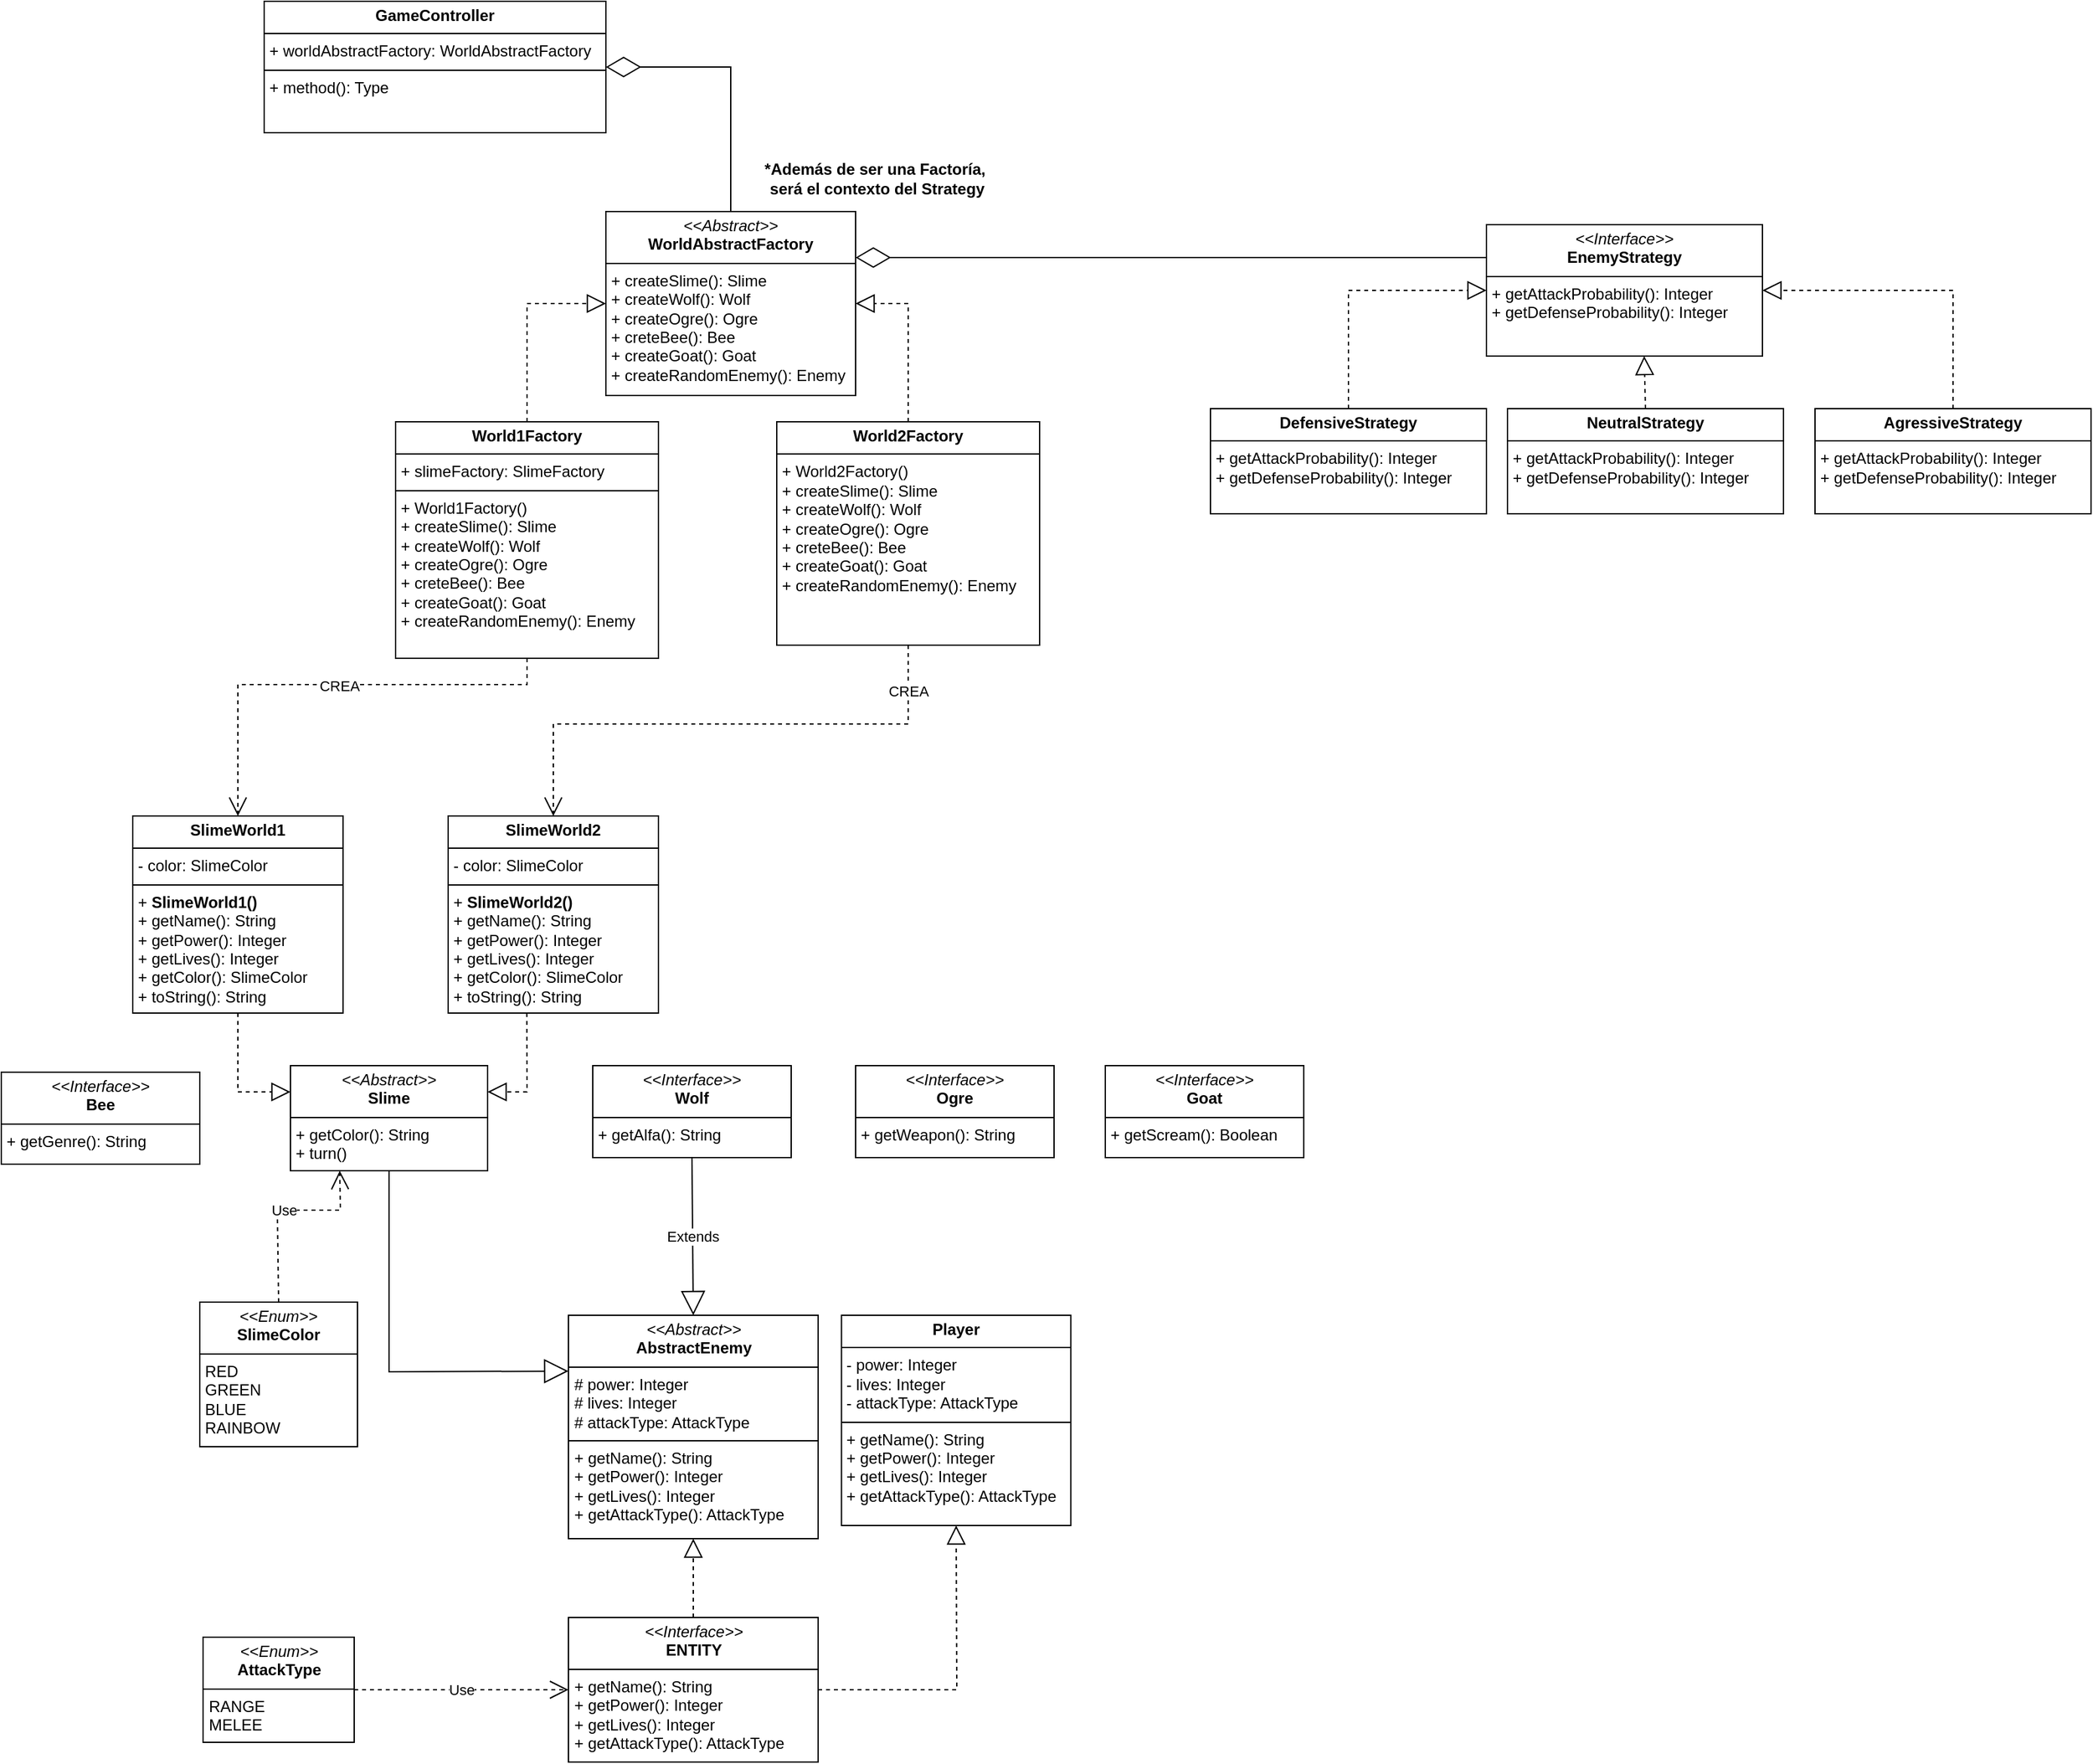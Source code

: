 <mxfile version="24.2.2" type="device">
  <diagram id="C5RBs43oDa-KdzZeNtuy" name="Page-1">
    <mxGraphModel dx="2390" dy="1388" grid="1" gridSize="10" guides="1" tooltips="1" connect="1" arrows="1" fold="1" page="1" pageScale="1" pageWidth="827" pageHeight="1169" math="0" shadow="0">
      <root>
        <mxCell id="WIyWlLk6GJQsqaUBKTNV-0" />
        <mxCell id="WIyWlLk6GJQsqaUBKTNV-1" parent="WIyWlLk6GJQsqaUBKTNV-0" />
        <mxCell id="h7VzVAKM7qoOcqU1yWMS-0" value="&lt;p style=&quot;margin:0px;margin-top:4px;text-align:center;&quot;&gt;&lt;b&gt;GameController&lt;/b&gt;&lt;/p&gt;&lt;hr size=&quot;1&quot; style=&quot;border-style:solid;&quot;&gt;&lt;p style=&quot;margin:0px;margin-left:4px;&quot;&gt;+ worldAbstractFactory: WorldAbstractFactory&lt;/p&gt;&lt;hr size=&quot;1&quot; style=&quot;border-style:solid;&quot;&gt;&lt;p style=&quot;margin:0px;margin-left:4px;&quot;&gt;+ method(): Type&lt;/p&gt;" style="verticalAlign=top;align=left;overflow=fill;html=1;whiteSpace=wrap;" parent="WIyWlLk6GJQsqaUBKTNV-1" vertex="1">
          <mxGeometry x="250" y="50" width="260" height="100" as="geometry" />
        </mxCell>
        <mxCell id="h7VzVAKM7qoOcqU1yWMS-2" value="&lt;p style=&quot;margin:0px;margin-top:4px;text-align:center;&quot;&gt;&lt;i&gt;&amp;lt;&amp;lt;Abstract&amp;gt;&amp;gt;&lt;/i&gt;&lt;br&gt;&lt;b&gt;WorldAbstractFactory&lt;/b&gt;&lt;/p&gt;&lt;hr size=&quot;1&quot; style=&quot;border-style:solid;&quot;&gt;&lt;p style=&quot;margin:0px;margin-left:4px;&quot;&gt;&lt;/p&gt;&lt;p style=&quot;margin: 0px 0px 0px 4px;&quot;&gt;+ createSlime(): Slime&lt;/p&gt;&lt;p style=&quot;margin: 0px 0px 0px 4px;&quot;&gt;+ createWolf(): Wolf&lt;/p&gt;&lt;p style=&quot;margin: 0px 0px 0px 4px;&quot;&gt;+ createOgre(): Ogre&lt;/p&gt;&lt;p style=&quot;margin: 0px 0px 0px 4px;&quot;&gt;+ creteBee(): Bee&lt;/p&gt;&lt;p style=&quot;margin: 0px 0px 0px 4px;&quot;&gt;+ createGoat(): Goat&lt;br&gt;&lt;/p&gt;&lt;p style=&quot;margin: 0px 0px 0px 4px;&quot;&gt;+ createRandomEnemy(): Enemy&lt;/p&gt;" style="verticalAlign=top;align=left;overflow=fill;html=1;whiteSpace=wrap;" parent="WIyWlLk6GJQsqaUBKTNV-1" vertex="1">
          <mxGeometry x="510" y="210" width="190" height="140" as="geometry" />
        </mxCell>
        <mxCell id="h7VzVAKM7qoOcqU1yWMS-4" value="" style="endArrow=diamondThin;endFill=0;endSize=24;html=1;rounded=0;entryX=1;entryY=0.5;entryDx=0;entryDy=0;exitX=0.5;exitY=0;exitDx=0;exitDy=0;" parent="WIyWlLk6GJQsqaUBKTNV-1" source="h7VzVAKM7qoOcqU1yWMS-2" target="h7VzVAKM7qoOcqU1yWMS-0" edge="1">
          <mxGeometry width="160" relative="1" as="geometry">
            <mxPoint x="620" y="220" as="sourcePoint" />
            <mxPoint x="709" y="120" as="targetPoint" />
            <Array as="points">
              <mxPoint x="605" y="100" />
            </Array>
          </mxGeometry>
        </mxCell>
        <mxCell id="h7VzVAKM7qoOcqU1yWMS-5" value="&lt;p style=&quot;margin:0px;margin-top:4px;text-align:center;&quot;&gt;&lt;b&gt;World1Factory&lt;/b&gt;&lt;/p&gt;&lt;hr size=&quot;1&quot; style=&quot;border-style:solid;&quot;&gt;&lt;p style=&quot;margin:0px;margin-left:4px;&quot;&gt;&lt;span style=&quot;background-color: initial;&quot;&gt;+ slimeFactory: SlimeFactory&lt;/span&gt;&lt;br&gt;&lt;/p&gt;&lt;hr size=&quot;1&quot; style=&quot;border-style:solid;&quot;&gt;&lt;p style=&quot;margin:0px;margin-left:4px;&quot;&gt;+ World1Factory()&lt;br&gt;&lt;/p&gt;&lt;p style=&quot;margin:0px;margin-left:4px;&quot;&gt;+ createSlime(): Slime&lt;/p&gt;&lt;p style=&quot;margin:0px;margin-left:4px;&quot;&gt;+ createWolf(): Wolf&lt;/p&gt;&lt;p style=&quot;margin:0px;margin-left:4px;&quot;&gt;+ createOgre(): Ogre&lt;/p&gt;&lt;p style=&quot;margin:0px;margin-left:4px;&quot;&gt;+ creteBee(): Bee&lt;/p&gt;&lt;p style=&quot;margin:0px;margin-left:4px;&quot;&gt;+ createGoat(): Goat&lt;br&gt;&lt;/p&gt;&lt;p style=&quot;margin:0px;margin-left:4px;&quot;&gt;+ createRandomEnemy(): Enemy&lt;/p&gt;" style="verticalAlign=top;align=left;overflow=fill;html=1;whiteSpace=wrap;" parent="WIyWlLk6GJQsqaUBKTNV-1" vertex="1">
          <mxGeometry x="350" y="370" width="200" height="180" as="geometry" />
        </mxCell>
        <mxCell id="h7VzVAKM7qoOcqU1yWMS-7" value="" style="endArrow=block;dashed=1;endFill=0;endSize=12;html=1;rounded=0;entryX=0;entryY=0.5;entryDx=0;entryDy=0;exitX=0.5;exitY=0;exitDx=0;exitDy=0;" parent="WIyWlLk6GJQsqaUBKTNV-1" source="h7VzVAKM7qoOcqU1yWMS-5" target="h7VzVAKM7qoOcqU1yWMS-2" edge="1">
          <mxGeometry width="160" relative="1" as="geometry">
            <mxPoint x="330" y="400" as="sourcePoint" />
            <mxPoint x="490" y="400" as="targetPoint" />
            <Array as="points">
              <mxPoint x="450" y="280" />
            </Array>
          </mxGeometry>
        </mxCell>
        <mxCell id="h7VzVAKM7qoOcqU1yWMS-8" value="" style="endArrow=block;dashed=1;endFill=0;endSize=12;html=1;rounded=0;entryX=1;entryY=0.5;entryDx=0;entryDy=0;exitX=0.5;exitY=0;exitDx=0;exitDy=0;" parent="WIyWlLk6GJQsqaUBKTNV-1" source="h7VzVAKM7qoOcqU1yWMS-9" target="h7VzVAKM7qoOcqU1yWMS-2" edge="1">
          <mxGeometry width="160" relative="1" as="geometry">
            <mxPoint x="740" y="420" as="sourcePoint" />
            <mxPoint x="790" y="270" as="targetPoint" />
            <Array as="points">
              <mxPoint x="740" y="280" />
            </Array>
          </mxGeometry>
        </mxCell>
        <mxCell id="h7VzVAKM7qoOcqU1yWMS-9" value="&lt;p style=&quot;margin:0px;margin-top:4px;text-align:center;&quot;&gt;&lt;b&gt;World2Factory&lt;/b&gt;&lt;/p&gt;&lt;hr size=&quot;1&quot; style=&quot;border-style:solid;&quot;&gt;&lt;p style=&quot;margin:0px;margin-left:4px;&quot;&gt;&lt;/p&gt;&lt;p style=&quot;margin:0px;margin-left:4px;&quot;&gt;+ World2Factory()&lt;br&gt;&lt;/p&gt;&lt;p style=&quot;margin:0px;margin-left:4px;&quot;&gt;+ createSlime(): Slime&lt;/p&gt;&lt;p style=&quot;margin:0px;margin-left:4px;&quot;&gt;+ createWolf(): Wolf&lt;/p&gt;&lt;p style=&quot;margin:0px;margin-left:4px;&quot;&gt;+ createOgre(): Ogre&lt;/p&gt;&lt;p style=&quot;margin:0px;margin-left:4px;&quot;&gt;+ creteBee(): Bee&lt;/p&gt;&lt;p style=&quot;margin:0px;margin-left:4px;&quot;&gt;+ createGoat(): Goat&lt;br&gt;&lt;/p&gt;&lt;p style=&quot;margin:0px;margin-left:4px;&quot;&gt;+ createRandomEnemy(): Enemy&lt;/p&gt;" style="verticalAlign=top;align=left;overflow=fill;html=1;whiteSpace=wrap;" parent="WIyWlLk6GJQsqaUBKTNV-1" vertex="1">
          <mxGeometry x="640" y="370" width="200" height="170" as="geometry" />
        </mxCell>
        <mxCell id="h7VzVAKM7qoOcqU1yWMS-10" value="" style="endArrow=open;endSize=12;dashed=1;html=1;rounded=0;exitX=0.5;exitY=1;exitDx=0;exitDy=0;entryX=0.5;entryY=0;entryDx=0;entryDy=0;" parent="WIyWlLk6GJQsqaUBKTNV-1" source="h7VzVAKM7qoOcqU1yWMS-5" target="h7VzVAKM7qoOcqU1yWMS-25" edge="1">
          <mxGeometry width="160" relative="1" as="geometry">
            <mxPoint x="464" y="610" as="sourcePoint" />
            <mxPoint x="510.0" y="610" as="targetPoint" />
            <Array as="points">
              <mxPoint x="450" y="570" />
              <mxPoint x="230" y="570" />
            </Array>
          </mxGeometry>
        </mxCell>
        <mxCell id="h7VzVAKM7qoOcqU1yWMS-45" value="CREA" style="edgeLabel;html=1;align=center;verticalAlign=middle;resizable=0;points=[];" parent="h7VzVAKM7qoOcqU1yWMS-10" vertex="1" connectable="0">
          <mxGeometry x="-0.038" y="1" relative="1" as="geometry">
            <mxPoint as="offset" />
          </mxGeometry>
        </mxCell>
        <mxCell id="h7VzVAKM7qoOcqU1yWMS-11" value="*Además de ser una Factoría,&amp;nbsp;&lt;div&gt;será el contexto del Strategy&lt;/div&gt;" style="text;align=center;fontStyle=1;verticalAlign=middle;spacingLeft=3;spacingRight=3;strokeColor=none;rotatable=0;points=[[0,0.5],[1,0.5]];portConstraint=eastwest;html=1;" parent="WIyWlLk6GJQsqaUBKTNV-1" vertex="1">
          <mxGeometry x="651" y="170" width="130" height="30" as="geometry" />
        </mxCell>
        <mxCell id="h7VzVAKM7qoOcqU1yWMS-12" value="" style="endArrow=open;endSize=12;dashed=1;html=1;rounded=0;exitX=0.5;exitY=1;exitDx=0;exitDy=0;entryX=0.5;entryY=0;entryDx=0;entryDy=0;" parent="WIyWlLk6GJQsqaUBKTNV-1" source="h7VzVAKM7qoOcqU1yWMS-9" target="h7VzVAKM7qoOcqU1yWMS-26" edge="1">
          <mxGeometry width="160" relative="1" as="geometry">
            <mxPoint x="760" y="550" as="sourcePoint" />
            <mxPoint x="700.0" y="610" as="targetPoint" />
            <Array as="points">
              <mxPoint x="740" y="600" />
              <mxPoint x="470" y="600" />
            </Array>
          </mxGeometry>
        </mxCell>
        <mxCell id="h7VzVAKM7qoOcqU1yWMS-44" value="CREA" style="edgeLabel;html=1;align=center;verticalAlign=middle;resizable=0;points=[];" parent="h7VzVAKM7qoOcqU1yWMS-12" vertex="1" connectable="0">
          <mxGeometry x="-0.825" relative="1" as="geometry">
            <mxPoint as="offset" />
          </mxGeometry>
        </mxCell>
        <mxCell id="h7VzVAKM7qoOcqU1yWMS-18" value="&lt;p style=&quot;margin:0px;margin-top:4px;text-align:center;&quot;&gt;&lt;i&gt;&amp;lt;&amp;lt;Abstract&amp;gt;&amp;gt;&lt;/i&gt;&lt;br&gt;&lt;b&gt;Slime&lt;/b&gt;&lt;/p&gt;&lt;hr size=&quot;1&quot; style=&quot;border-style:solid;&quot;&gt;&lt;p style=&quot;margin:0px;margin-left:4px;&quot;&gt;&lt;/p&gt;&lt;p style=&quot;margin:0px;margin-left:4px;&quot;&gt;+ getColor(): String&lt;/p&gt;&lt;p style=&quot;margin:0px;margin-left:4px;&quot;&gt;+ turn()&lt;/p&gt;" style="verticalAlign=top;align=left;overflow=fill;html=1;whiteSpace=wrap;" parent="WIyWlLk6GJQsqaUBKTNV-1" vertex="1">
          <mxGeometry x="270" y="860" width="150" height="80" as="geometry" />
        </mxCell>
        <mxCell id="h7VzVAKM7qoOcqU1yWMS-19" value="&lt;p style=&quot;margin:0px;margin-top:4px;text-align:center;&quot;&gt;&lt;i&gt;&amp;lt;&amp;lt;Interface&amp;gt;&amp;gt;&lt;/i&gt;&lt;br&gt;&lt;b&gt;Wolf&lt;/b&gt;&lt;/p&gt;&lt;hr size=&quot;1&quot; style=&quot;border-style:solid;&quot;&gt;&lt;p style=&quot;margin:0px;margin-left:4px;&quot;&gt;&lt;/p&gt;&lt;p style=&quot;margin:0px;margin-left:4px;&quot;&gt;+ getAlfa(): String&lt;/p&gt;" style="verticalAlign=top;align=left;overflow=fill;html=1;whiteSpace=wrap;" parent="WIyWlLk6GJQsqaUBKTNV-1" vertex="1">
          <mxGeometry x="500" y="860" width="151" height="70" as="geometry" />
        </mxCell>
        <mxCell id="h7VzVAKM7qoOcqU1yWMS-20" value="&lt;p style=&quot;margin:0px;margin-top:4px;text-align:center;&quot;&gt;&lt;i&gt;&amp;lt;&amp;lt;Interface&amp;gt;&amp;gt;&lt;/i&gt;&lt;br&gt;&lt;b&gt;Ogre&lt;/b&gt;&lt;/p&gt;&lt;hr size=&quot;1&quot; style=&quot;border-style:solid;&quot;&gt;&lt;p style=&quot;margin:0px;margin-left:4px;&quot;&gt;&lt;/p&gt;&lt;p style=&quot;margin:0px;margin-left:4px;&quot;&gt;+ getWeapon(): String&lt;/p&gt;" style="verticalAlign=top;align=left;overflow=fill;html=1;whiteSpace=wrap;" parent="WIyWlLk6GJQsqaUBKTNV-1" vertex="1">
          <mxGeometry x="700" y="860" width="151" height="70" as="geometry" />
        </mxCell>
        <mxCell id="h7VzVAKM7qoOcqU1yWMS-21" value="&lt;p style=&quot;margin:0px;margin-top:4px;text-align:center;&quot;&gt;&lt;i&gt;&amp;lt;&amp;lt;Interface&amp;gt;&amp;gt;&lt;/i&gt;&lt;br&gt;&lt;b&gt;Bee&lt;/b&gt;&lt;/p&gt;&lt;hr size=&quot;1&quot; style=&quot;border-style:solid;&quot;&gt;&lt;p style=&quot;margin:0px;margin-left:4px;&quot;&gt;&lt;/p&gt;&lt;p style=&quot;margin:0px;margin-left:4px;&quot;&gt;+ getGenre(): String&lt;/p&gt;" style="verticalAlign=top;align=left;overflow=fill;html=1;whiteSpace=wrap;" parent="WIyWlLk6GJQsqaUBKTNV-1" vertex="1">
          <mxGeometry x="50" y="865" width="151" height="70" as="geometry" />
        </mxCell>
        <mxCell id="h7VzVAKM7qoOcqU1yWMS-22" value="&lt;p style=&quot;margin:0px;margin-top:4px;text-align:center;&quot;&gt;&lt;i&gt;&amp;lt;&amp;lt;Interface&amp;gt;&amp;gt;&lt;/i&gt;&lt;br&gt;&lt;b&gt;Goat&lt;/b&gt;&lt;/p&gt;&lt;hr size=&quot;1&quot; style=&quot;border-style:solid;&quot;&gt;&lt;p style=&quot;margin:0px;margin-left:4px;&quot;&gt;&lt;/p&gt;&lt;p style=&quot;margin:0px;margin-left:4px;&quot;&gt;+ getScream(): Boolean&lt;/p&gt;" style="verticalAlign=top;align=left;overflow=fill;html=1;whiteSpace=wrap;" parent="WIyWlLk6GJQsqaUBKTNV-1" vertex="1">
          <mxGeometry x="890" y="860" width="151" height="70" as="geometry" />
        </mxCell>
        <mxCell id="h7VzVAKM7qoOcqU1yWMS-23" value="" style="endArrow=block;endSize=16;endFill=0;html=1;rounded=0;entryX=0;entryY=0.25;entryDx=0;entryDy=0;exitX=0.5;exitY=1;exitDx=0;exitDy=0;" parent="WIyWlLk6GJQsqaUBKTNV-1" source="h7VzVAKM7qoOcqU1yWMS-18" target="h7VzVAKM7qoOcqU1yWMS-40" edge="1">
          <mxGeometry width="160" relative="1" as="geometry">
            <mxPoint x="404" y="1410" as="sourcePoint" />
            <mxPoint x="524" y="1460" as="targetPoint" />
            <Array as="points">
              <mxPoint x="345" y="1093" />
            </Array>
          </mxGeometry>
        </mxCell>
        <mxCell id="h7VzVAKM7qoOcqU1yWMS-25" value="&lt;p style=&quot;margin:0px;margin-top:4px;text-align:center;&quot;&gt;&lt;b&gt;SlimeWorld1&lt;/b&gt;&lt;/p&gt;&lt;hr size=&quot;1&quot; style=&quot;border-style:solid;&quot;&gt;&lt;p style=&quot;margin:0px;margin-left:4px;&quot;&gt;- color: SlimeColor&lt;/p&gt;&lt;hr size=&quot;1&quot; style=&quot;border-style:solid;&quot;&gt;&lt;p style=&quot;margin:0px;margin-left:4px;&quot;&gt;+&amp;nbsp;&lt;b style=&quot;background-color: initial; text-align: center;&quot;&gt;SlimeWorld1()&lt;/b&gt;&lt;/p&gt;&lt;p style=&quot;margin:0px;margin-left:4px;&quot;&gt;+ getName(): String&lt;/p&gt;&lt;p style=&quot;margin:0px;margin-left:4px;&quot;&gt;+ getPower(): Integer&lt;/p&gt;&lt;p style=&quot;margin:0px;margin-left:4px;&quot;&gt;+ getLives(): Integer&lt;/p&gt;&lt;p style=&quot;margin:0px;margin-left:4px;&quot;&gt;+ getColor(): SlimeColor&lt;/p&gt;&lt;p style=&quot;margin:0px;margin-left:4px;&quot;&gt;+ toString(): String&lt;/p&gt;" style="verticalAlign=top;align=left;overflow=fill;html=1;whiteSpace=wrap;" parent="WIyWlLk6GJQsqaUBKTNV-1" vertex="1">
          <mxGeometry x="150" y="670" width="160" height="150" as="geometry" />
        </mxCell>
        <mxCell id="h7VzVAKM7qoOcqU1yWMS-26" value="&lt;p style=&quot;margin:0px;margin-top:4px;text-align:center;&quot;&gt;&lt;b&gt;SlimeWorld2&lt;/b&gt;&lt;/p&gt;&lt;hr size=&quot;1&quot; style=&quot;border-style:solid;&quot;&gt;&lt;p style=&quot;margin:0px;margin-left:4px;&quot;&gt;- color: SlimeColor&lt;/p&gt;&lt;hr size=&quot;1&quot; style=&quot;border-style:solid;&quot;&gt;&lt;p style=&quot;margin:0px;margin-left:4px;&quot;&gt;+&amp;nbsp;&lt;b style=&quot;background-color: initial; text-align: center;&quot;&gt;SlimeWorld2()&lt;/b&gt;&lt;/p&gt;&lt;p style=&quot;margin:0px;margin-left:4px;&quot;&gt;+ getName(): String&lt;/p&gt;&lt;p style=&quot;margin:0px;margin-left:4px;&quot;&gt;+ getPower(): Integer&lt;/p&gt;&lt;p style=&quot;margin:0px;margin-left:4px;&quot;&gt;+ getLives(): Integer&lt;/p&gt;&lt;p style=&quot;margin:0px;margin-left:4px;&quot;&gt;+ getColor(): SlimeColor&lt;/p&gt;&lt;p style=&quot;margin:0px;margin-left:4px;&quot;&gt;+ toString(): String&lt;/p&gt;" style="verticalAlign=top;align=left;overflow=fill;html=1;whiteSpace=wrap;" parent="WIyWlLk6GJQsqaUBKTNV-1" vertex="1">
          <mxGeometry x="390" y="670" width="160" height="150" as="geometry" />
        </mxCell>
        <mxCell id="h7VzVAKM7qoOcqU1yWMS-27" value="" style="endArrow=block;dashed=1;endFill=0;endSize=12;html=1;rounded=0;entryX=0;entryY=0.25;entryDx=0;entryDy=0;exitX=0.5;exitY=1;exitDx=0;exitDy=0;" parent="WIyWlLk6GJQsqaUBKTNV-1" source="h7VzVAKM7qoOcqU1yWMS-25" target="h7VzVAKM7qoOcqU1yWMS-18" edge="1">
          <mxGeometry width="160" relative="1" as="geometry">
            <mxPoint x="330" y="950" as="sourcePoint" />
            <mxPoint x="490" y="950" as="targetPoint" />
            <Array as="points">
              <mxPoint x="230" y="880" />
            </Array>
          </mxGeometry>
        </mxCell>
        <mxCell id="h7VzVAKM7qoOcqU1yWMS-30" value="&lt;p style=&quot;margin:0px;margin-top:4px;text-align:center;&quot;&gt;&lt;i&gt;&amp;lt;&amp;lt;Enum&amp;gt;&amp;gt;&lt;/i&gt;&lt;br&gt;&lt;b&gt;SlimeColor&lt;/b&gt;&lt;/p&gt;&lt;hr size=&quot;1&quot; style=&quot;border-style:solid;&quot;&gt;&lt;p style=&quot;margin:0px;margin-left:4px;&quot;&gt;RED&lt;/p&gt;&lt;p style=&quot;margin:0px;margin-left:4px;&quot;&gt;GREEN&lt;/p&gt;&lt;p style=&quot;margin:0px;margin-left:4px;&quot;&gt;BLUE&lt;/p&gt;&lt;p style=&quot;margin:0px;margin-left:4px;&quot;&gt;RAINBOW&lt;/p&gt;" style="verticalAlign=top;align=left;overflow=fill;html=1;whiteSpace=wrap;" parent="WIyWlLk6GJQsqaUBKTNV-1" vertex="1">
          <mxGeometry x="201" y="1040" width="120" height="110" as="geometry" />
        </mxCell>
        <mxCell id="h7VzVAKM7qoOcqU1yWMS-31" value="&lt;p style=&quot;margin:0px;margin-top:4px;text-align:center;&quot;&gt;&lt;i&gt;&amp;lt;&amp;lt;Interface&amp;gt;&amp;gt;&lt;/i&gt;&lt;br&gt;&lt;b&gt;EnemyStrategy&lt;/b&gt;&lt;/p&gt;&lt;hr size=&quot;1&quot; style=&quot;border-style:solid;&quot;&gt;&lt;p style=&quot;margin:0px;margin-left:4px;&quot;&gt;&lt;span style=&quot;background-color: initial;&quot;&gt;+ getAttackProbability(): Integer&lt;/span&gt;&lt;/p&gt;&lt;p style=&quot;margin:0px;margin-left:4px;&quot;&gt;&lt;span style=&quot;background-color: initial;&quot;&gt;+ getDefenseProbability(): Integer&lt;/span&gt;&lt;/p&gt;" style="verticalAlign=top;align=left;overflow=fill;html=1;whiteSpace=wrap;" parent="WIyWlLk6GJQsqaUBKTNV-1" vertex="1">
          <mxGeometry x="1180" y="220" width="210" height="100" as="geometry" />
        </mxCell>
        <mxCell id="h7VzVAKM7qoOcqU1yWMS-32" value="" style="endArrow=diamondThin;endFill=0;endSize=24;html=1;rounded=0;entryX=1;entryY=0.25;entryDx=0;entryDy=0;exitX=0;exitY=0.25;exitDx=0;exitDy=0;" parent="WIyWlLk6GJQsqaUBKTNV-1" source="h7VzVAKM7qoOcqU1yWMS-31" target="h7VzVAKM7qoOcqU1yWMS-2" edge="1">
          <mxGeometry width="160" relative="1" as="geometry">
            <mxPoint x="330" y="400" as="sourcePoint" />
            <mxPoint x="490" y="400" as="targetPoint" />
          </mxGeometry>
        </mxCell>
        <mxCell id="h7VzVAKM7qoOcqU1yWMS-33" value="&lt;p style=&quot;margin:0px;margin-top:4px;text-align:center;&quot;&gt;&lt;b&gt;DefensiveStrategy&lt;/b&gt;&lt;/p&gt;&lt;hr size=&quot;1&quot; style=&quot;border-style:solid;&quot;&gt;&lt;p style=&quot;margin: 0px 0px 0px 4px;&quot;&gt;&lt;span style=&quot;background-color: initial;&quot;&gt;+ getAttackProbability(): Integer&lt;/span&gt;&lt;/p&gt;&lt;p style=&quot;margin: 0px 0px 0px 4px;&quot;&gt;&lt;span style=&quot;background-color: initial;&quot;&gt;+ getDefenseProbability(): Integer&lt;/span&gt;&lt;/p&gt;" style="verticalAlign=top;align=left;overflow=fill;html=1;whiteSpace=wrap;" parent="WIyWlLk6GJQsqaUBKTNV-1" vertex="1">
          <mxGeometry x="970" y="360" width="210" height="80" as="geometry" />
        </mxCell>
        <mxCell id="h7VzVAKM7qoOcqU1yWMS-34" value="&lt;p style=&quot;margin:0px;margin-top:4px;text-align:center;&quot;&gt;&lt;b&gt;NeutralStrategy&lt;/b&gt;&lt;/p&gt;&lt;hr size=&quot;1&quot; style=&quot;border-style:solid;&quot;&gt;&lt;p style=&quot;margin: 0px 0px 0px 4px;&quot;&gt;&lt;span style=&quot;background-color: initial;&quot;&gt;+ getAttackProbability(): Integer&lt;/span&gt;&lt;/p&gt;&lt;p style=&quot;margin: 0px 0px 0px 4px;&quot;&gt;&lt;span style=&quot;background-color: initial;&quot;&gt;+ getDefenseProbability(): Integer&lt;/span&gt;&lt;/p&gt;" style="verticalAlign=top;align=left;overflow=fill;html=1;whiteSpace=wrap;" parent="WIyWlLk6GJQsqaUBKTNV-1" vertex="1">
          <mxGeometry x="1196" y="360" width="210" height="80" as="geometry" />
        </mxCell>
        <mxCell id="h7VzVAKM7qoOcqU1yWMS-35" value="&lt;p style=&quot;margin:0px;margin-top:4px;text-align:center;&quot;&gt;&lt;b&gt;AgressiveStrategy&lt;/b&gt;&lt;/p&gt;&lt;hr size=&quot;1&quot; style=&quot;border-style:solid;&quot;&gt;&lt;p style=&quot;margin: 0px 0px 0px 4px;&quot;&gt;&lt;span style=&quot;background-color: initial;&quot;&gt;+ getAttackProbability(): Integer&lt;/span&gt;&lt;/p&gt;&lt;p style=&quot;margin: 0px 0px 0px 4px;&quot;&gt;&lt;span style=&quot;background-color: initial;&quot;&gt;+ getDefenseProbability(): Integer&lt;/span&gt;&lt;/p&gt;" style="verticalAlign=top;align=left;overflow=fill;html=1;whiteSpace=wrap;" parent="WIyWlLk6GJQsqaUBKTNV-1" vertex="1">
          <mxGeometry x="1430" y="360" width="210" height="80" as="geometry" />
        </mxCell>
        <mxCell id="h7VzVAKM7qoOcqU1yWMS-36" value="" style="endArrow=block;dashed=1;endFill=0;endSize=12;html=1;rounded=0;entryX=0;entryY=0.5;entryDx=0;entryDy=0;exitX=0.5;exitY=0;exitDx=0;exitDy=0;" parent="WIyWlLk6GJQsqaUBKTNV-1" source="h7VzVAKM7qoOcqU1yWMS-33" target="h7VzVAKM7qoOcqU1yWMS-31" edge="1">
          <mxGeometry width="160" relative="1" as="geometry">
            <mxPoint x="860" y="500" as="sourcePoint" />
            <mxPoint x="1020" y="500" as="targetPoint" />
            <Array as="points">
              <mxPoint x="1075" y="270" />
            </Array>
          </mxGeometry>
        </mxCell>
        <mxCell id="h7VzVAKM7qoOcqU1yWMS-37" value="" style="endArrow=block;dashed=1;endFill=0;endSize=12;html=1;rounded=0;entryX=1;entryY=0.5;entryDx=0;entryDy=0;exitX=0.5;exitY=0;exitDx=0;exitDy=0;" parent="WIyWlLk6GJQsqaUBKTNV-1" source="h7VzVAKM7qoOcqU1yWMS-35" target="h7VzVAKM7qoOcqU1yWMS-31" edge="1">
          <mxGeometry width="160" relative="1" as="geometry">
            <mxPoint x="1515" y="360" as="sourcePoint" />
            <mxPoint x="1620" y="270" as="targetPoint" />
            <Array as="points">
              <mxPoint x="1535" y="270" />
            </Array>
          </mxGeometry>
        </mxCell>
        <mxCell id="h7VzVAKM7qoOcqU1yWMS-38" value="" style="endArrow=block;dashed=1;endFill=0;endSize=12;html=1;rounded=0;exitX=0.5;exitY=0;exitDx=0;exitDy=0;" parent="WIyWlLk6GJQsqaUBKTNV-1" source="h7VzVAKM7qoOcqU1yWMS-34" edge="1">
          <mxGeometry width="160" relative="1" as="geometry">
            <mxPoint x="950" y="600" as="sourcePoint" />
            <mxPoint x="1300" y="320" as="targetPoint" />
          </mxGeometry>
        </mxCell>
        <mxCell id="h7VzVAKM7qoOcqU1yWMS-39" value="&lt;p style=&quot;margin:0px;margin-top:4px;text-align:center;&quot;&gt;&lt;i&gt;&amp;lt;&amp;lt;Enum&amp;gt;&amp;gt;&lt;/i&gt;&lt;br&gt;&lt;b&gt;AttackType&lt;/b&gt;&lt;/p&gt;&lt;hr size=&quot;1&quot; style=&quot;border-style:solid;&quot;&gt;&lt;p style=&quot;margin:0px;margin-left:4px;&quot;&gt;RANGE&lt;/p&gt;&lt;p style=&quot;margin:0px;margin-left:4px;&quot;&gt;MELEE&lt;/p&gt;" style="verticalAlign=top;align=left;overflow=fill;html=1;whiteSpace=wrap;" parent="WIyWlLk6GJQsqaUBKTNV-1" vertex="1">
          <mxGeometry x="203.5" y="1295" width="115" height="80" as="geometry" />
        </mxCell>
        <mxCell id="h7VzVAKM7qoOcqU1yWMS-40" value="&lt;p style=&quot;margin:0px;margin-top:4px;text-align:center;&quot;&gt;&lt;i&gt;&amp;lt;&amp;lt;Abstract&amp;gt;&amp;gt;&lt;/i&gt;&lt;br&gt;&lt;b&gt;AbstractEnemy&lt;/b&gt;&lt;/p&gt;&lt;hr size=&quot;1&quot; style=&quot;border-style:solid;&quot;&gt;&lt;p style=&quot;margin:0px;margin-left:4px;&quot;&gt;# power: Integer&lt;/p&gt;&lt;p style=&quot;margin:0px;margin-left:4px;&quot;&gt;# lives: Integer&lt;/p&gt;&lt;p style=&quot;margin:0px;margin-left:4px;&quot;&gt;# attackType: AttackType&lt;/p&gt;&lt;hr size=&quot;1&quot; style=&quot;border-style:solid;&quot;&gt;&lt;p style=&quot;margin: 0px 0px 0px 4px;&quot;&gt;+ getName(): String&lt;/p&gt;&lt;p style=&quot;margin: 0px 0px 0px 4px;&quot;&gt;+ getPower(): Integer&lt;/p&gt;&lt;p style=&quot;margin: 0px 0px 0px 4px;&quot;&gt;+ getLives(): Integer&lt;/p&gt;&lt;p style=&quot;margin: 0px 0px 0px 4px;&quot;&gt;+ getAttackType(): AttackType&lt;br&gt;&lt;/p&gt;" style="verticalAlign=top;align=left;overflow=fill;html=1;whiteSpace=wrap;" parent="WIyWlLk6GJQsqaUBKTNV-1" vertex="1">
          <mxGeometry x="481.5" y="1050" width="190" height="170" as="geometry" />
        </mxCell>
        <mxCell id="h7VzVAKM7qoOcqU1yWMS-42" value="" style="endArrow=block;dashed=1;endFill=0;endSize=12;html=1;rounded=0;entryX=1;entryY=0.25;entryDx=0;entryDy=0;exitX=0.374;exitY=1;exitDx=0;exitDy=0;exitPerimeter=0;" parent="WIyWlLk6GJQsqaUBKTNV-1" source="h7VzVAKM7qoOcqU1yWMS-26" target="h7VzVAKM7qoOcqU1yWMS-18" edge="1">
          <mxGeometry width="160" relative="1" as="geometry">
            <mxPoint x="445" y="830" as="sourcePoint" />
            <mxPoint x="465" y="870" as="targetPoint" />
            <Array as="points">
              <mxPoint x="450" y="880" />
            </Array>
          </mxGeometry>
        </mxCell>
        <mxCell id="h7VzVAKM7qoOcqU1yWMS-46" value="Extends" style="endArrow=block;endSize=16;endFill=0;html=1;rounded=0;exitX=0.5;exitY=1;exitDx=0;exitDy=0;entryX=0.5;entryY=0;entryDx=0;entryDy=0;" parent="WIyWlLk6GJQsqaUBKTNV-1" source="h7VzVAKM7qoOcqU1yWMS-19" target="h7VzVAKM7qoOcqU1yWMS-40" edge="1">
          <mxGeometry width="160" relative="1" as="geometry">
            <mxPoint x="220" y="1140" as="sourcePoint" />
            <mxPoint x="380" y="1140" as="targetPoint" />
          </mxGeometry>
        </mxCell>
        <mxCell id="h7VzVAKM7qoOcqU1yWMS-47" value="Use" style="endArrow=open;endSize=12;dashed=1;html=1;rounded=0;exitX=0.5;exitY=0;exitDx=0;exitDy=0;entryX=0.25;entryY=1;entryDx=0;entryDy=0;" parent="WIyWlLk6GJQsqaUBKTNV-1" source="h7VzVAKM7qoOcqU1yWMS-30" target="h7VzVAKM7qoOcqU1yWMS-18" edge="1">
          <mxGeometry x="0.017" width="160" relative="1" as="geometry">
            <mxPoint x="100" y="1000" as="sourcePoint" />
            <mxPoint x="320" y="970" as="targetPoint" />
            <Array as="points">
              <mxPoint x="260" y="970" />
              <mxPoint x="308" y="970" />
            </Array>
            <mxPoint as="offset" />
          </mxGeometry>
        </mxCell>
        <mxCell id="h7VzVAKM7qoOcqU1yWMS-49" value="&lt;p style=&quot;margin:0px;margin-top:4px;text-align:center;&quot;&gt;&lt;i&gt;&amp;lt;&amp;lt;Interface&amp;gt;&amp;gt;&lt;/i&gt;&lt;br&gt;&lt;b&gt;ENTITY&lt;/b&gt;&lt;/p&gt;&lt;hr size=&quot;1&quot; style=&quot;border-style:solid;&quot;&gt;&lt;p style=&quot;margin: 0px 0px 0px 4px;&quot;&gt;+ getName(): String&lt;/p&gt;&lt;p style=&quot;margin: 0px 0px 0px 4px;&quot;&gt;+ getPower(): Integer&lt;/p&gt;&lt;p style=&quot;margin: 0px 0px 0px 4px;&quot;&gt;+ getLives(): Integer&lt;/p&gt;&lt;p style=&quot;margin: 0px 0px 0px 4px;&quot;&gt;+ getAttackType(): AttackType&lt;/p&gt;" style="verticalAlign=top;align=left;overflow=fill;html=1;whiteSpace=wrap;" parent="WIyWlLk6GJQsqaUBKTNV-1" vertex="1">
          <mxGeometry x="481.5" y="1280" width="190" height="110" as="geometry" />
        </mxCell>
        <mxCell id="h7VzVAKM7qoOcqU1yWMS-50" value="Use" style="endArrow=open;endSize=12;dashed=1;html=1;rounded=0;entryX=0;entryY=0.5;entryDx=0;entryDy=0;exitX=1;exitY=0.5;exitDx=0;exitDy=0;" parent="WIyWlLk6GJQsqaUBKTNV-1" source="h7VzVAKM7qoOcqU1yWMS-39" target="h7VzVAKM7qoOcqU1yWMS-49" edge="1">
          <mxGeometry width="160" relative="1" as="geometry">
            <mxPoint x="231" y="1480" as="sourcePoint" />
            <mxPoint x="391" y="1480" as="targetPoint" />
          </mxGeometry>
        </mxCell>
        <mxCell id="h7VzVAKM7qoOcqU1yWMS-51" value="" style="endArrow=block;dashed=1;endFill=0;endSize=12;html=1;rounded=0;entryX=0.5;entryY=1;entryDx=0;entryDy=0;exitX=0.5;exitY=0;exitDx=0;exitDy=0;" parent="WIyWlLk6GJQsqaUBKTNV-1" source="h7VzVAKM7qoOcqU1yWMS-49" target="h7VzVAKM7qoOcqU1yWMS-40" edge="1">
          <mxGeometry width="160" relative="1" as="geometry">
            <mxPoint x="411" y="1230" as="sourcePoint" />
            <mxPoint x="421" y="1300" as="targetPoint" />
          </mxGeometry>
        </mxCell>
        <mxCell id="h7VzVAKM7qoOcqU1yWMS-52" value="&lt;p style=&quot;margin:0px;margin-top:4px;text-align:center;&quot;&gt;&lt;b&gt;Player&lt;/b&gt;&lt;/p&gt;&lt;hr size=&quot;1&quot; style=&quot;border-style:solid;&quot;&gt;&lt;p style=&quot;margin: 0px 0px 0px 4px;&quot;&gt;- power: Integer&lt;/p&gt;&lt;p style=&quot;margin: 0px 0px 0px 4px;&quot;&gt;- lives: Integer&lt;/p&gt;&lt;p style=&quot;margin: 0px 0px 0px 4px;&quot;&gt;- attackType: AttackType&lt;/p&gt;&lt;hr style=&quot;border-style: solid;&quot; size=&quot;1&quot;&gt;&lt;p style=&quot;margin: 0px 0px 0px 4px;&quot;&gt;+ getName(): String&lt;/p&gt;&lt;p style=&quot;margin: 0px 0px 0px 4px;&quot;&gt;+ getPower(): Integer&lt;/p&gt;&lt;p style=&quot;margin: 0px 0px 0px 4px;&quot;&gt;+ getLives(): Integer&lt;/p&gt;&lt;p style=&quot;margin: 0px 0px 0px 4px;&quot;&gt;+ getAttackType(): AttackType&lt;/p&gt;" style="verticalAlign=top;align=left;overflow=fill;html=1;whiteSpace=wrap;" parent="WIyWlLk6GJQsqaUBKTNV-1" vertex="1">
          <mxGeometry x="689.25" y="1050" width="174.5" height="160" as="geometry" />
        </mxCell>
        <mxCell id="h7VzVAKM7qoOcqU1yWMS-53" value="" style="endArrow=block;dashed=1;endFill=0;endSize=12;html=1;rounded=0;entryX=0.5;entryY=1;entryDx=0;entryDy=0;exitX=1;exitY=0.5;exitDx=0;exitDy=0;" parent="WIyWlLk6GJQsqaUBKTNV-1" source="h7VzVAKM7qoOcqU1yWMS-49" target="h7VzVAKM7qoOcqU1yWMS-52" edge="1">
          <mxGeometry width="160" relative="1" as="geometry">
            <mxPoint x="701" y="1390" as="sourcePoint" />
            <mxPoint x="781.0" y="1220.0" as="targetPoint" />
            <Array as="points">
              <mxPoint x="777" y="1335" />
            </Array>
          </mxGeometry>
        </mxCell>
      </root>
    </mxGraphModel>
  </diagram>
</mxfile>
